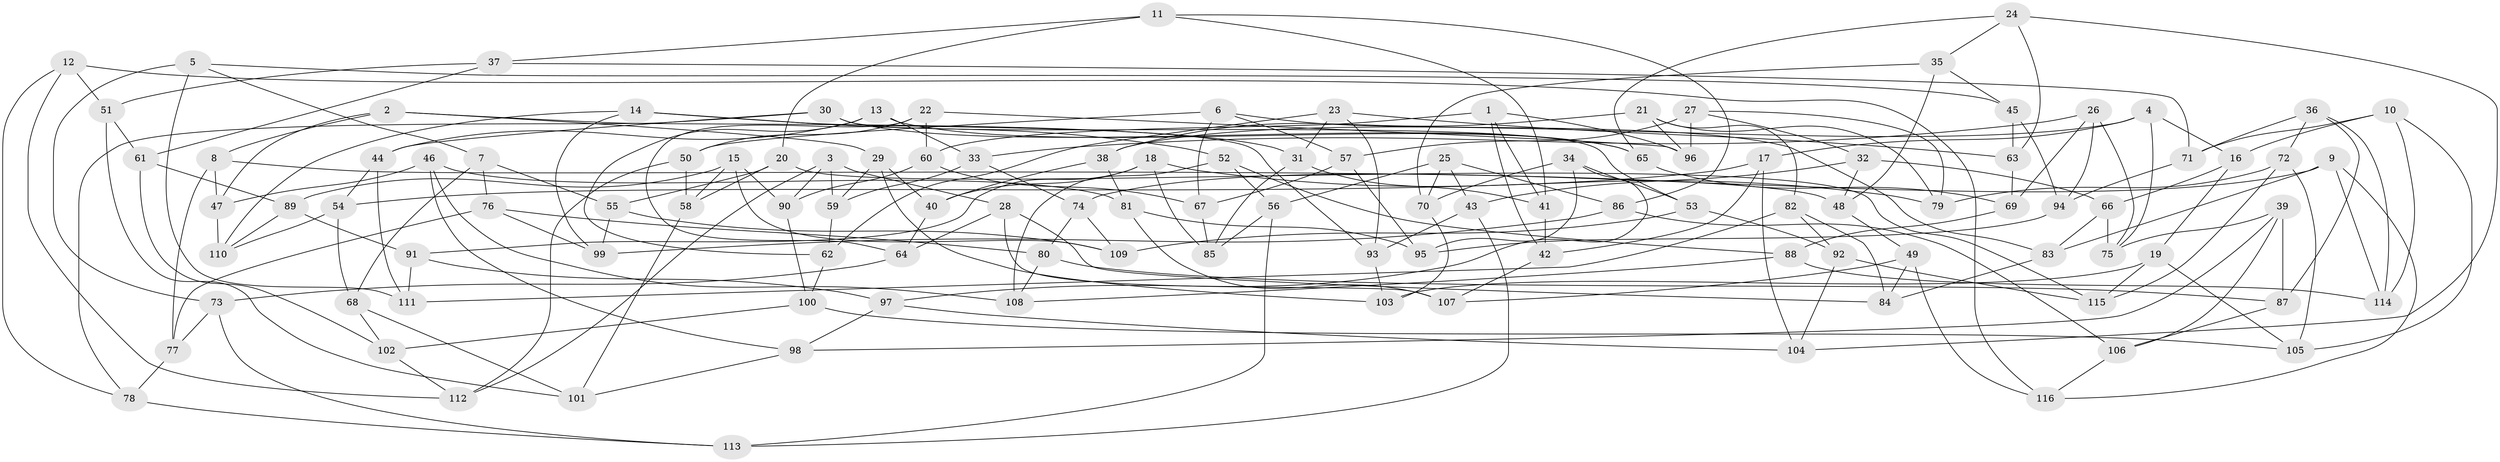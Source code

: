 // Generated by graph-tools (version 1.1) at 2025/26/03/09/25 03:26:57]
// undirected, 116 vertices, 232 edges
graph export_dot {
graph [start="1"]
  node [color=gray90,style=filled];
  1;
  2;
  3;
  4;
  5;
  6;
  7;
  8;
  9;
  10;
  11;
  12;
  13;
  14;
  15;
  16;
  17;
  18;
  19;
  20;
  21;
  22;
  23;
  24;
  25;
  26;
  27;
  28;
  29;
  30;
  31;
  32;
  33;
  34;
  35;
  36;
  37;
  38;
  39;
  40;
  41;
  42;
  43;
  44;
  45;
  46;
  47;
  48;
  49;
  50;
  51;
  52;
  53;
  54;
  55;
  56;
  57;
  58;
  59;
  60;
  61;
  62;
  63;
  64;
  65;
  66;
  67;
  68;
  69;
  70;
  71;
  72;
  73;
  74;
  75;
  76;
  77;
  78;
  79;
  80;
  81;
  82;
  83;
  84;
  85;
  86;
  87;
  88;
  89;
  90;
  91;
  92;
  93;
  94;
  95;
  96;
  97;
  98;
  99;
  100;
  101;
  102;
  103;
  104;
  105;
  106;
  107;
  108;
  109;
  110;
  111;
  112;
  113;
  114;
  115;
  116;
  1 -- 96;
  1 -- 60;
  1 -- 41;
  1 -- 42;
  2 -- 8;
  2 -- 93;
  2 -- 47;
  2 -- 29;
  3 -- 28;
  3 -- 59;
  3 -- 112;
  3 -- 90;
  4 -- 75;
  4 -- 38;
  4 -- 17;
  4 -- 16;
  5 -- 7;
  5 -- 73;
  5 -- 45;
  5 -- 111;
  6 -- 67;
  6 -- 50;
  6 -- 57;
  6 -- 83;
  7 -- 76;
  7 -- 68;
  7 -- 55;
  8 -- 48;
  8 -- 47;
  8 -- 77;
  9 -- 83;
  9 -- 116;
  9 -- 74;
  9 -- 114;
  10 -- 105;
  10 -- 71;
  10 -- 16;
  10 -- 114;
  11 -- 41;
  11 -- 86;
  11 -- 37;
  11 -- 20;
  12 -- 78;
  12 -- 112;
  12 -- 116;
  12 -- 51;
  13 -- 44;
  13 -- 62;
  13 -- 33;
  13 -- 65;
  14 -- 110;
  14 -- 52;
  14 -- 99;
  14 -- 31;
  15 -- 89;
  15 -- 58;
  15 -- 109;
  15 -- 90;
  16 -- 19;
  16 -- 66;
  17 -- 42;
  17 -- 104;
  17 -- 54;
  18 -- 85;
  18 -- 79;
  18 -- 91;
  18 -- 40;
  19 -- 105;
  19 -- 103;
  19 -- 115;
  20 -- 58;
  20 -- 55;
  20 -- 115;
  21 -- 38;
  21 -- 96;
  21 -- 82;
  21 -- 79;
  22 -- 60;
  22 -- 96;
  22 -- 50;
  22 -- 64;
  23 -- 62;
  23 -- 63;
  23 -- 93;
  23 -- 31;
  24 -- 65;
  24 -- 63;
  24 -- 35;
  24 -- 104;
  25 -- 70;
  25 -- 56;
  25 -- 43;
  25 -- 86;
  26 -- 69;
  26 -- 94;
  26 -- 33;
  26 -- 75;
  27 -- 96;
  27 -- 79;
  27 -- 32;
  27 -- 57;
  28 -- 84;
  28 -- 64;
  28 -- 107;
  29 -- 40;
  29 -- 103;
  29 -- 59;
  30 -- 65;
  30 -- 78;
  30 -- 44;
  30 -- 53;
  31 -- 85;
  31 -- 41;
  32 -- 43;
  32 -- 48;
  32 -- 66;
  33 -- 59;
  33 -- 74;
  34 -- 53;
  34 -- 97;
  34 -- 95;
  34 -- 70;
  35 -- 70;
  35 -- 48;
  35 -- 45;
  36 -- 71;
  36 -- 114;
  36 -- 87;
  36 -- 72;
  37 -- 61;
  37 -- 51;
  37 -- 71;
  38 -- 81;
  38 -- 40;
  39 -- 75;
  39 -- 87;
  39 -- 106;
  39 -- 98;
  40 -- 64;
  41 -- 42;
  42 -- 107;
  43 -- 113;
  43 -- 93;
  44 -- 54;
  44 -- 111;
  45 -- 94;
  45 -- 63;
  46 -- 47;
  46 -- 81;
  46 -- 108;
  46 -- 98;
  47 -- 110;
  48 -- 49;
  49 -- 84;
  49 -- 107;
  49 -- 116;
  50 -- 112;
  50 -- 58;
  51 -- 61;
  51 -- 101;
  52 -- 108;
  52 -- 56;
  52 -- 88;
  53 -- 109;
  53 -- 92;
  54 -- 68;
  54 -- 110;
  55 -- 99;
  55 -- 109;
  56 -- 113;
  56 -- 85;
  57 -- 95;
  57 -- 67;
  58 -- 101;
  59 -- 62;
  60 -- 67;
  60 -- 90;
  61 -- 102;
  61 -- 89;
  62 -- 100;
  63 -- 69;
  64 -- 73;
  65 -- 69;
  66 -- 75;
  66 -- 83;
  67 -- 85;
  68 -- 101;
  68 -- 102;
  69 -- 88;
  70 -- 103;
  71 -- 94;
  72 -- 79;
  72 -- 105;
  72 -- 115;
  73 -- 113;
  73 -- 77;
  74 -- 109;
  74 -- 80;
  76 -- 80;
  76 -- 77;
  76 -- 99;
  77 -- 78;
  78 -- 113;
  80 -- 108;
  80 -- 87;
  81 -- 95;
  81 -- 107;
  82 -- 111;
  82 -- 92;
  82 -- 84;
  83 -- 84;
  86 -- 106;
  86 -- 99;
  87 -- 106;
  88 -- 108;
  88 -- 114;
  89 -- 91;
  89 -- 110;
  90 -- 100;
  91 -- 111;
  91 -- 97;
  92 -- 115;
  92 -- 104;
  93 -- 103;
  94 -- 95;
  97 -- 98;
  97 -- 104;
  98 -- 101;
  100 -- 102;
  100 -- 105;
  102 -- 112;
  106 -- 116;
}
